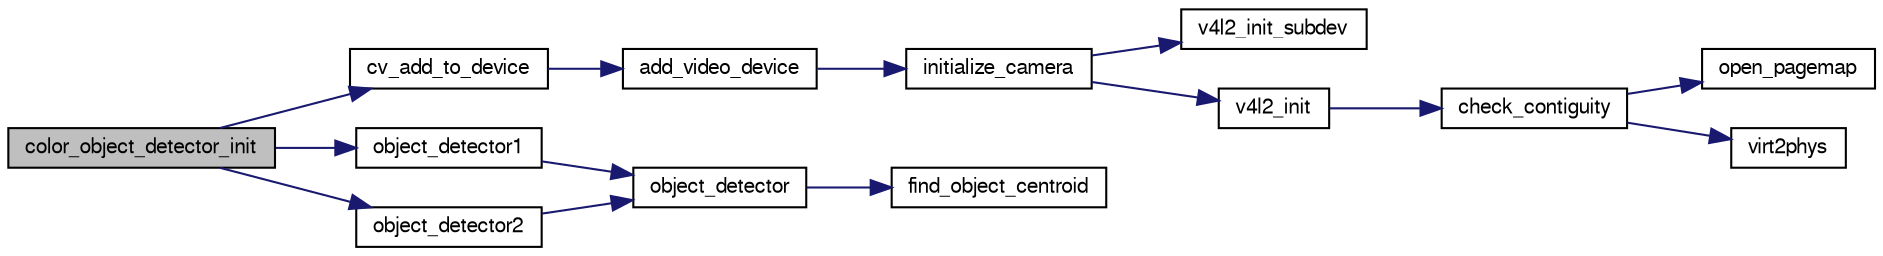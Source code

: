 digraph "color_object_detector_init"
{
  edge [fontname="FreeSans",fontsize="10",labelfontname="FreeSans",labelfontsize="10"];
  node [fontname="FreeSans",fontsize="10",shape=record];
  rankdir="LR";
  Node1 [label="color_object_detector_init",height=0.2,width=0.4,color="black", fillcolor="grey75", style="filled", fontcolor="black"];
  Node1 -> Node2 [color="midnightblue",fontsize="10",style="solid",fontname="FreeSans"];
  Node2 [label="cv_add_to_device",height=0.2,width=0.4,color="black", fillcolor="white", style="filled",URL="$cv_8c.html#a27c5a4c16f124cdc564d637fcc733b97"];
  Node2 -> Node3 [color="midnightblue",fontsize="10",style="solid",fontname="FreeSans"];
  Node3 [label="add_video_device",height=0.2,width=0.4,color="black", fillcolor="white", style="filled",URL="$cv_8h.html#a9e0afd727457cecc0e207aa03c4d48a5",tooltip="Keep track of video devices added by modules. "];
  Node3 -> Node4 [color="midnightblue",fontsize="10",style="solid",fontname="FreeSans"];
  Node4 [label="initialize_camera",height=0.2,width=0.4,color="black", fillcolor="white", style="filled",URL="$video__thread_8c.html#acc71ed66abdc3fa0cecd95cc408c670e"];
  Node4 -> Node5 [color="midnightblue",fontsize="10",style="solid",fontname="FreeSans"];
  Node5 [label="v4l2_init_subdev",height=0.2,width=0.4,color="black", fillcolor="white", style="filled",URL="$v4l2_8c.html#a3798643b3e99cd32ef724fc928d92e51",tooltip="Initialize a V4L2 subdevice. "];
  Node4 -> Node6 [color="midnightblue",fontsize="10",style="solid",fontname="FreeSans"];
  Node6 [label="v4l2_init",height=0.2,width=0.4,color="black", fillcolor="white", style="filled",URL="$v4l2_8c.html#a1f683e79a4639d4e189f059f6c4ae268",tooltip="Initialize a V4L2(Video for Linux 2) device. "];
  Node6 -> Node7 [color="midnightblue",fontsize="10",style="solid",fontname="FreeSans"];
  Node7 [label="check_contiguity",height=0.2,width=0.4,color="black", fillcolor="white", style="filled",URL="$virt2phys_8c.html#ac0b66a5b5e335c413a78b5e9f677ba83"];
  Node7 -> Node8 [color="midnightblue",fontsize="10",style="solid",fontname="FreeSans"];
  Node8 [label="open_pagemap",height=0.2,width=0.4,color="black", fillcolor="white", style="filled",URL="$virt2phys_8c.html#ac4c8df40f3a8bc1086f2637b1c78b101"];
  Node7 -> Node9 [color="midnightblue",fontsize="10",style="solid",fontname="FreeSans"];
  Node9 [label="virt2phys",height=0.2,width=0.4,color="black", fillcolor="white", style="filled",URL="$virt2phys_8c.html#a4c9379905f0c688e828e6e1a23d18153"];
  Node1 -> Node10 [color="midnightblue",fontsize="10",style="solid",fontname="FreeSans"];
  Node10 [label="object_detector1",height=0.2,width=0.4,color="black", fillcolor="white", style="filled",URL="$cv__detect__color__object_8c.html#ade11a2723b6ec09cb5cb68c6216d2cd4"];
  Node10 -> Node11 [color="midnightblue",fontsize="10",style="solid",fontname="FreeSans"];
  Node11 [label="object_detector",height=0.2,width=0.4,color="black", fillcolor="white", style="filled",URL="$cv__detect__color__object_8c.html#a20bf39f5246d08925a8a0f6bd28936d6"];
  Node11 -> Node12 [color="midnightblue",fontsize="10",style="solid",fontname="FreeSans"];
  Node12 [label="find_object_centroid",height=0.2,width=0.4,color="black", fillcolor="white", style="filled",URL="$cv__detect__color__object_8c.html#acee4eb52ef122f8716ae34f8e8d0284e"];
  Node1 -> Node13 [color="midnightblue",fontsize="10",style="solid",fontname="FreeSans"];
  Node13 [label="object_detector2",height=0.2,width=0.4,color="black", fillcolor="white", style="filled",URL="$cv__detect__color__object_8c.html#a86617228f975e5259d055fc8e37f266b"];
  Node13 -> Node11 [color="midnightblue",fontsize="10",style="solid",fontname="FreeSans"];
}
